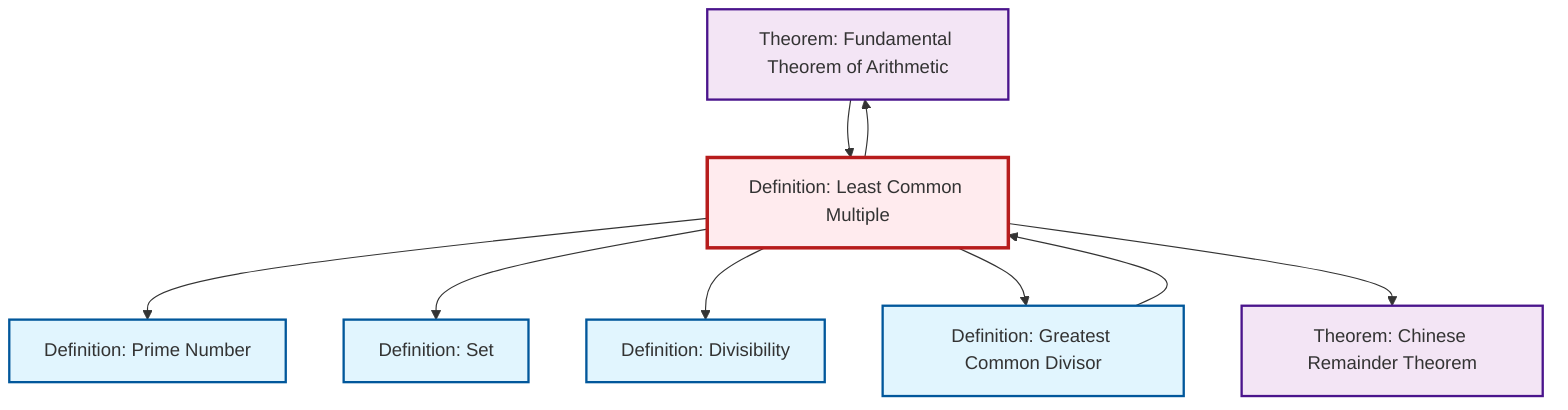 graph TD
    classDef definition fill:#e1f5fe,stroke:#01579b,stroke-width:2px
    classDef theorem fill:#f3e5f5,stroke:#4a148c,stroke-width:2px
    classDef axiom fill:#fff3e0,stroke:#e65100,stroke-width:2px
    classDef example fill:#e8f5e9,stroke:#1b5e20,stroke-width:2px
    classDef current fill:#ffebee,stroke:#b71c1c,stroke-width:3px
    thm-fundamental-arithmetic["Theorem: Fundamental Theorem of Arithmetic"]:::theorem
    def-lcm["Definition: Least Common Multiple"]:::definition
    thm-chinese-remainder["Theorem: Chinese Remainder Theorem"]:::theorem
    def-prime["Definition: Prime Number"]:::definition
    def-gcd["Definition: Greatest Common Divisor"]:::definition
    def-divisibility["Definition: Divisibility"]:::definition
    def-set["Definition: Set"]:::definition
    def-lcm --> def-prime
    def-lcm --> thm-fundamental-arithmetic
    def-lcm --> def-set
    thm-fundamental-arithmetic --> def-lcm
    def-lcm --> def-divisibility
    def-lcm --> def-gcd
    def-gcd --> def-lcm
    def-lcm --> thm-chinese-remainder
    class def-lcm current